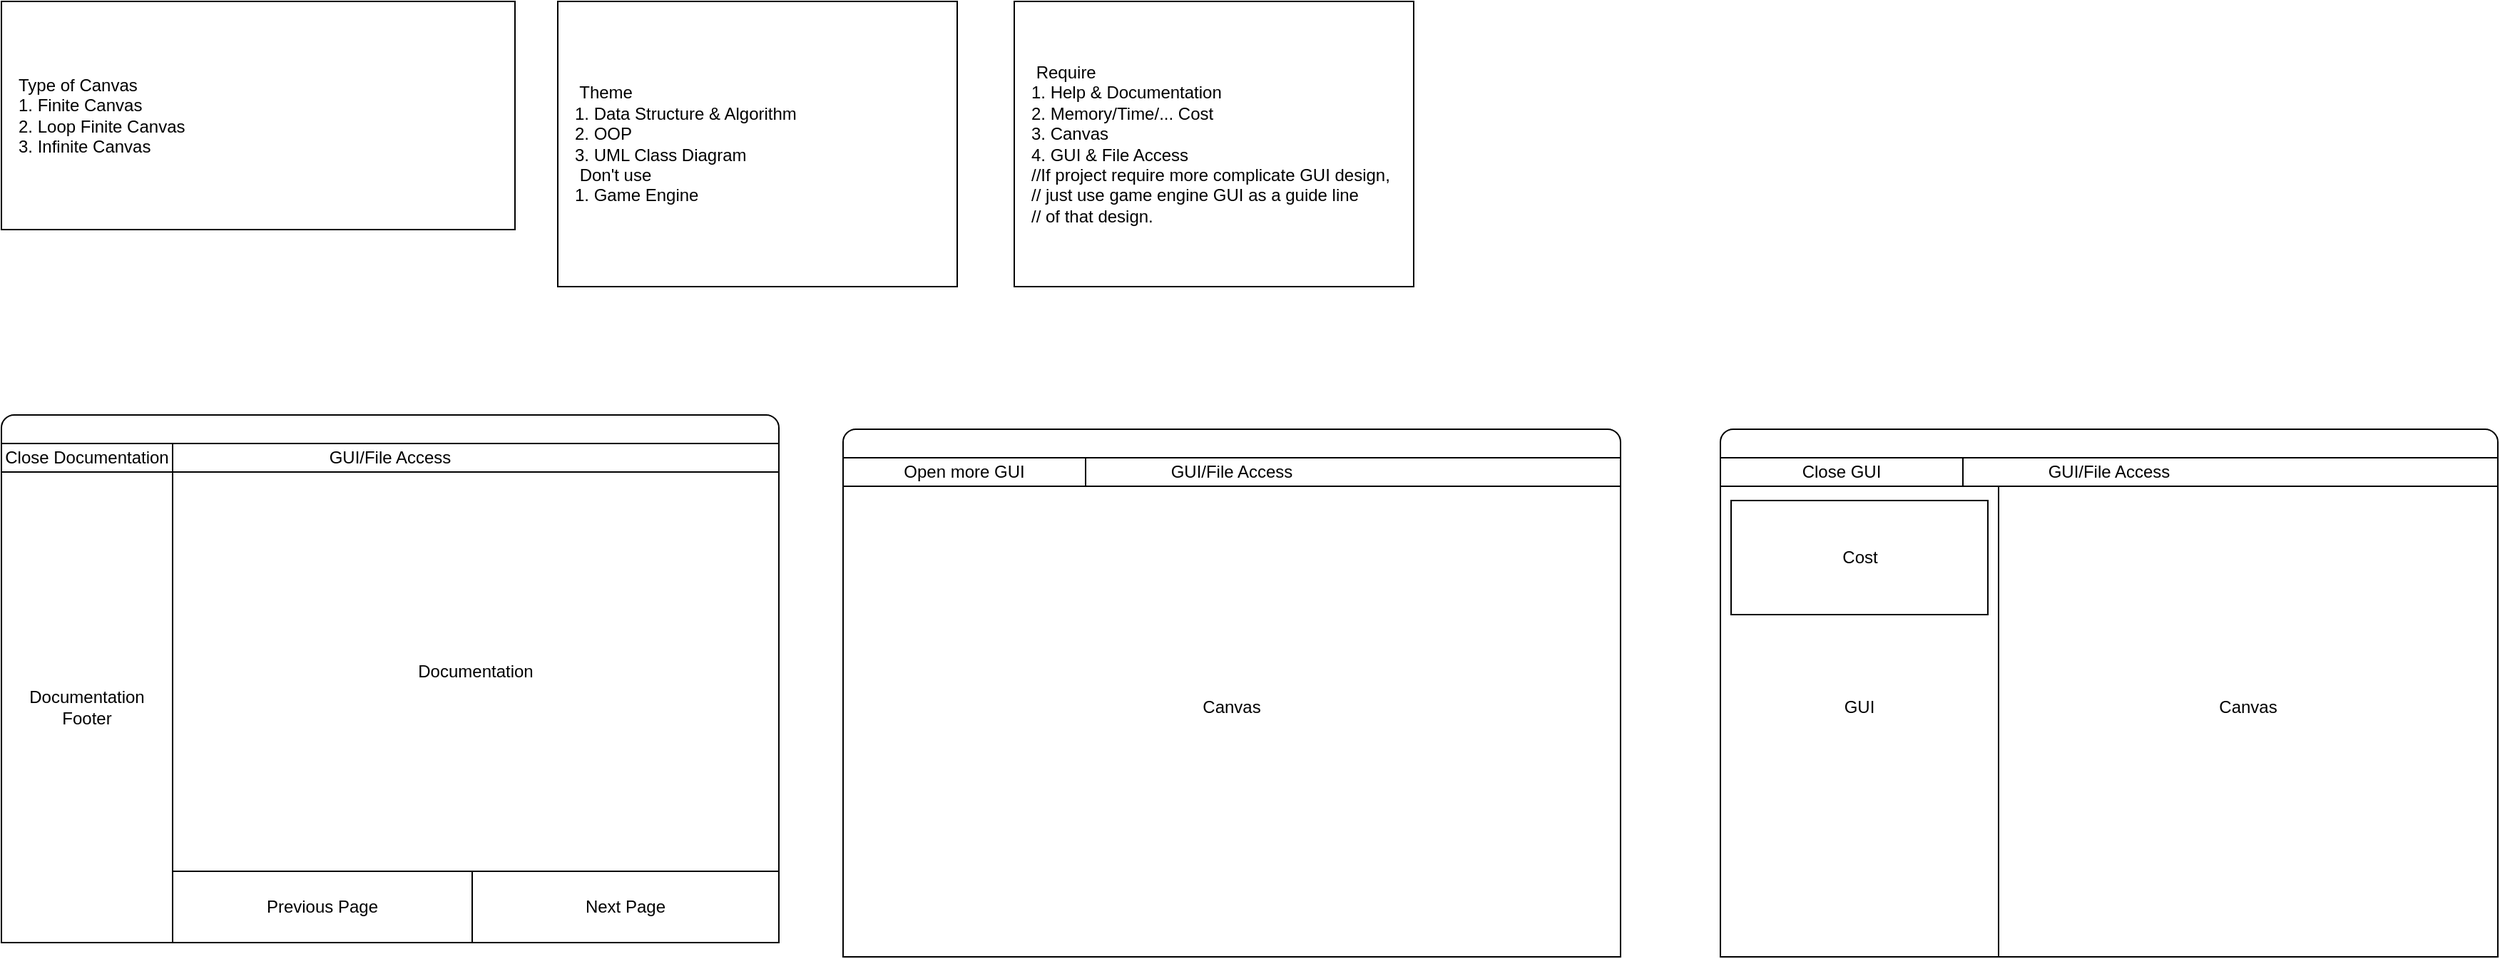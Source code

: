 <mxfile version="17.4.6" type="github">
  <diagram id="iZvV0QXZY0Jg8EdIcTx6" name="Page-1">
    <mxGraphModel dx="2258" dy="1794" grid="1" gridSize="10" guides="1" tooltips="1" connect="1" arrows="1" fold="1" page="1" pageScale="1" pageWidth="850" pageHeight="1100" math="0" shadow="0">
      <root>
        <mxCell id="0" />
        <mxCell id="1" parent="0" />
        <mxCell id="L_Wf4HDOLT7ESg3Hb2uH-10" value="Type of Canvas&lt;br style=&quot;font-size: 12px;&quot;&gt;1. Finite Canvas&lt;br style=&quot;font-size: 12px;&quot;&gt;2. Loop Finite Canvas&lt;br style=&quot;font-size: 12px;&quot;&gt;3. Infinite Canvas" style="rounded=0;whiteSpace=wrap;html=1;fontSize=12;align=left;spacingLeft=10;" parent="1" vertex="1">
          <mxGeometry x="1670" y="470" width="360" height="160" as="geometry" />
        </mxCell>
        <mxCell id="JNy_GUmZBoZxvFaLuv2r-1" value="&lt;span style=&quot;white-space: pre&quot;&gt;	Theme&lt;br&gt;1. Data Structure &amp;amp; Algorithm&lt;br&gt;2. OOP&lt;br&gt;3. UML Class Diagram&lt;br&gt;&lt;span style=&quot;white-space: pre&quot;&gt;	Don&#39;t use&lt;br&gt;&lt;/span&gt;1. Game Engine&lt;br&gt;&lt;/span&gt;" style="rounded=0;whiteSpace=wrap;html=1;align=left;spacingLeft=10;" vertex="1" parent="1">
          <mxGeometry x="2060" y="470" width="280" height="200" as="geometry" />
        </mxCell>
        <mxCell id="JNy_GUmZBoZxvFaLuv2r-2" value="&lt;span style=&quot;white-space: pre&quot;&gt;	Require&lt;br&gt;1. Help &amp;amp; Documentation&lt;br&gt;2. Memory/Time/... Cost&lt;br&gt;3. Canvas&lt;br&gt;4. GUI &amp;amp; File Access&lt;br/&gt;//If project require more complicate GUI design,&lt;br/&gt;// just use game engine GUI as a guide line &lt;br/&gt;// of that design.&lt;br&gt;&lt;/span&gt;" style="rounded=0;whiteSpace=wrap;html=1;spacingLeft=10;align=left;" vertex="1" parent="1">
          <mxGeometry x="2380" y="470" width="280" height="200" as="geometry" />
        </mxCell>
        <mxCell id="JNy_GUmZBoZxvFaLuv2r-3" value="" style="group" vertex="1" connectable="0" parent="1">
          <mxGeometry x="2875" y="770" width="545" height="370" as="geometry" />
        </mxCell>
        <mxCell id="JNy_GUmZBoZxvFaLuv2r-4" value="" style="rounded=1;whiteSpace=wrap;html=1;" vertex="1" parent="JNy_GUmZBoZxvFaLuv2r-3">
          <mxGeometry width="545" height="60" as="geometry" />
        </mxCell>
        <mxCell id="JNy_GUmZBoZxvFaLuv2r-5" value="Canvas" style="whiteSpace=wrap;html=1;aspect=fixed;" vertex="1" parent="JNy_GUmZBoZxvFaLuv2r-3">
          <mxGeometry x="195" y="20" width="350" height="350" as="geometry" />
        </mxCell>
        <mxCell id="JNy_GUmZBoZxvFaLuv2r-6" value="GUI" style="rounded=0;whiteSpace=wrap;html=1;" vertex="1" parent="JNy_GUmZBoZxvFaLuv2r-3">
          <mxGeometry y="20" width="195" height="350" as="geometry" />
        </mxCell>
        <mxCell id="JNy_GUmZBoZxvFaLuv2r-7" value="Cost" style="rounded=0;whiteSpace=wrap;html=1;" vertex="1" parent="JNy_GUmZBoZxvFaLuv2r-3">
          <mxGeometry x="7.5" y="50" width="180" height="80" as="geometry" />
        </mxCell>
        <mxCell id="JNy_GUmZBoZxvFaLuv2r-8" value="GUI/File Access" style="rounded=0;whiteSpace=wrap;html=1;" vertex="1" parent="JNy_GUmZBoZxvFaLuv2r-3">
          <mxGeometry y="20" width="545" height="20" as="geometry" />
        </mxCell>
        <mxCell id="JNy_GUmZBoZxvFaLuv2r-9" value="Close GUI" style="rounded=0;whiteSpace=wrap;html=1;" vertex="1" parent="JNy_GUmZBoZxvFaLuv2r-3">
          <mxGeometry y="20" width="170" height="20" as="geometry" />
        </mxCell>
        <mxCell id="JNy_GUmZBoZxvFaLuv2r-10" value="" style="group" vertex="1" connectable="0" parent="1">
          <mxGeometry x="2260" y="770" width="545" height="370" as="geometry" />
        </mxCell>
        <mxCell id="JNy_GUmZBoZxvFaLuv2r-11" value="" style="rounded=1;whiteSpace=wrap;html=1;" vertex="1" parent="JNy_GUmZBoZxvFaLuv2r-10">
          <mxGeometry width="545" height="60" as="geometry" />
        </mxCell>
        <mxCell id="JNy_GUmZBoZxvFaLuv2r-12" value="Canvas" style="rounded=0;whiteSpace=wrap;html=1;" vertex="1" parent="JNy_GUmZBoZxvFaLuv2r-10">
          <mxGeometry y="20" width="545" height="350" as="geometry" />
        </mxCell>
        <mxCell id="JNy_GUmZBoZxvFaLuv2r-13" value="GUI/File Access" style="rounded=0;whiteSpace=wrap;html=1;" vertex="1" parent="JNy_GUmZBoZxvFaLuv2r-10">
          <mxGeometry y="20" width="545" height="20" as="geometry" />
        </mxCell>
        <mxCell id="JNy_GUmZBoZxvFaLuv2r-14" value="Open more GUI" style="rounded=0;whiteSpace=wrap;html=1;" vertex="1" parent="JNy_GUmZBoZxvFaLuv2r-10">
          <mxGeometry y="20" width="170" height="20" as="geometry" />
        </mxCell>
        <mxCell id="JNy_GUmZBoZxvFaLuv2r-15" value="" style="group" vertex="1" connectable="0" parent="1">
          <mxGeometry x="1670" y="760" width="545" height="380" as="geometry" />
        </mxCell>
        <mxCell id="JNy_GUmZBoZxvFaLuv2r-16" value="" style="rounded=1;whiteSpace=wrap;html=1;" vertex="1" parent="JNy_GUmZBoZxvFaLuv2r-15">
          <mxGeometry width="545" height="60" as="geometry" />
        </mxCell>
        <mxCell id="JNy_GUmZBoZxvFaLuv2r-17" value="" style="rounded=0;whiteSpace=wrap;html=1;" vertex="1" parent="JNy_GUmZBoZxvFaLuv2r-15">
          <mxGeometry y="20" width="545" height="350" as="geometry" />
        </mxCell>
        <mxCell id="JNy_GUmZBoZxvFaLuv2r-18" value="GUI/File Access" style="rounded=0;whiteSpace=wrap;html=1;" vertex="1" parent="JNy_GUmZBoZxvFaLuv2r-15">
          <mxGeometry y="20" width="545" height="20" as="geometry" />
        </mxCell>
        <mxCell id="JNy_GUmZBoZxvFaLuv2r-19" value="Documentation Footer" style="rounded=0;whiteSpace=wrap;html=1;" vertex="1" parent="JNy_GUmZBoZxvFaLuv2r-15">
          <mxGeometry y="40" width="120" height="330" as="geometry" />
        </mxCell>
        <mxCell id="JNy_GUmZBoZxvFaLuv2r-20" value="Documentation" style="rounded=0;whiteSpace=wrap;html=1;" vertex="1" parent="JNy_GUmZBoZxvFaLuv2r-15">
          <mxGeometry x="120" y="40" width="425" height="280" as="geometry" />
        </mxCell>
        <mxCell id="JNy_GUmZBoZxvFaLuv2r-21" value="Previous Page" style="rounded=0;whiteSpace=wrap;html=1;" vertex="1" parent="JNy_GUmZBoZxvFaLuv2r-15">
          <mxGeometry x="120" y="320" width="210" height="50" as="geometry" />
        </mxCell>
        <mxCell id="JNy_GUmZBoZxvFaLuv2r-22" value="Next Page" style="rounded=0;whiteSpace=wrap;html=1;" vertex="1" parent="JNy_GUmZBoZxvFaLuv2r-15">
          <mxGeometry x="330" y="320" width="215" height="50" as="geometry" />
        </mxCell>
        <mxCell id="JNy_GUmZBoZxvFaLuv2r-23" value="Close Documentation" style="rounded=0;whiteSpace=wrap;html=1;" vertex="1" parent="1">
          <mxGeometry x="1670" y="780" width="120" height="20" as="geometry" />
        </mxCell>
      </root>
    </mxGraphModel>
  </diagram>
</mxfile>
